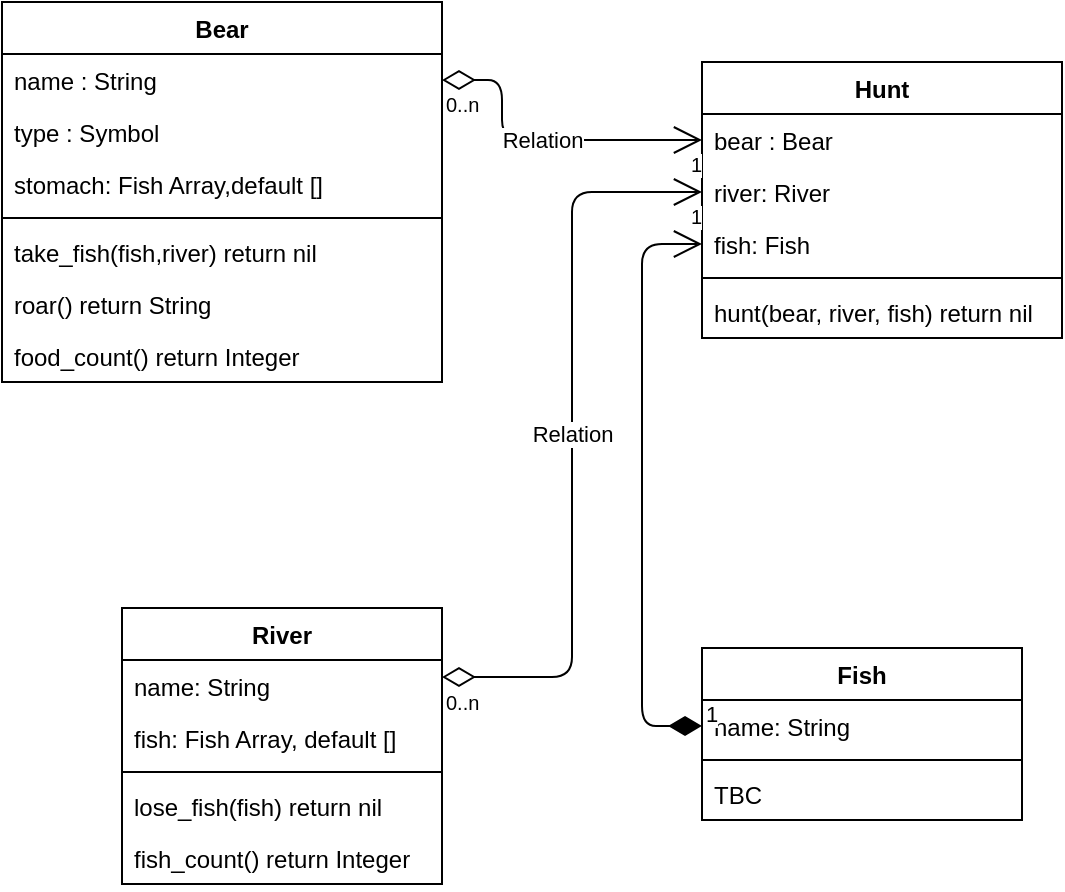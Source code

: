 <mxfile version="12.7.4" type="google"><diagram id="l1Y_FdXpWOkQfT1a9fV9" name="Page-1"><mxGraphModel dx="665" dy="411" grid="1" gridSize="10" guides="1" tooltips="1" connect="1" arrows="1" fold="1" page="1" pageScale="1" pageWidth="1169" pageHeight="826" math="0" shadow="0"><root><mxCell id="0"/><mxCell id="1" parent="0"/><mxCell id="WgeCMRWf0OUu-j9B3Y9I-1" value="Bear" style="swimlane;fontStyle=1;align=center;verticalAlign=top;childLayout=stackLayout;horizontal=1;startSize=26;horizontalStack=0;resizeParent=1;resizeParentMax=0;resizeLast=0;collapsible=1;marginBottom=0;fillColor=none;" vertex="1" parent="1"><mxGeometry x="40" y="110" width="220" height="190" as="geometry"/></mxCell><mxCell id="WgeCMRWf0OUu-j9B3Y9I-2" value="name : String" style="text;strokeColor=none;fillColor=none;align=left;verticalAlign=top;spacingLeft=4;spacingRight=4;overflow=hidden;rotatable=0;points=[[0,0.5],[1,0.5]];portConstraint=eastwest;" vertex="1" parent="WgeCMRWf0OUu-j9B3Y9I-1"><mxGeometry y="26" width="220" height="26" as="geometry"/></mxCell><mxCell id="WgeCMRWf0OUu-j9B3Y9I-8" value="type : Symbol " style="text;strokeColor=none;fillColor=none;align=left;verticalAlign=top;spacingLeft=4;spacingRight=4;overflow=hidden;rotatable=0;points=[[0,0.5],[1,0.5]];portConstraint=eastwest;" vertex="1" parent="WgeCMRWf0OUu-j9B3Y9I-1"><mxGeometry y="52" width="220" height="26" as="geometry"/></mxCell><mxCell id="WgeCMRWf0OUu-j9B3Y9I-5" value="stomach: Fish Array,default []" style="text;strokeColor=none;fillColor=none;align=left;verticalAlign=top;spacingLeft=4;spacingRight=4;overflow=hidden;rotatable=0;points=[[0,0.5],[1,0.5]];portConstraint=eastwest;" vertex="1" parent="WgeCMRWf0OUu-j9B3Y9I-1"><mxGeometry y="78" width="220" height="26" as="geometry"/></mxCell><mxCell id="WgeCMRWf0OUu-j9B3Y9I-3" value="" style="line;strokeWidth=1;fillColor=none;align=left;verticalAlign=middle;spacingTop=-1;spacingLeft=3;spacingRight=3;rotatable=0;labelPosition=right;points=[];portConstraint=eastwest;" vertex="1" parent="WgeCMRWf0OUu-j9B3Y9I-1"><mxGeometry y="104" width="220" height="8" as="geometry"/></mxCell><mxCell id="WgeCMRWf0OUu-j9B3Y9I-4" value="take_fish(fish,river) return nil" style="text;strokeColor=none;fillColor=none;align=left;verticalAlign=top;spacingLeft=4;spacingRight=4;overflow=hidden;rotatable=0;points=[[0,0.5],[1,0.5]];portConstraint=eastwest;" vertex="1" parent="WgeCMRWf0OUu-j9B3Y9I-1"><mxGeometry y="112" width="220" height="26" as="geometry"/></mxCell><mxCell id="WgeCMRWf0OUu-j9B3Y9I-6" value="roar() return String" style="text;strokeColor=none;fillColor=none;align=left;verticalAlign=top;spacingLeft=4;spacingRight=4;overflow=hidden;rotatable=0;points=[[0,0.5],[1,0.5]];portConstraint=eastwest;" vertex="1" parent="WgeCMRWf0OUu-j9B3Y9I-1"><mxGeometry y="138" width="220" height="26" as="geometry"/></mxCell><mxCell id="WgeCMRWf0OUu-j9B3Y9I-9" value="food_count() return Integer" style="text;strokeColor=none;fillColor=none;align=left;verticalAlign=top;spacingLeft=4;spacingRight=4;overflow=hidden;rotatable=0;points=[[0,0.5],[1,0.5]];portConstraint=eastwest;" vertex="1" parent="WgeCMRWf0OUu-j9B3Y9I-1"><mxGeometry y="164" width="220" height="26" as="geometry"/></mxCell><mxCell id="WgeCMRWf0OUu-j9B3Y9I-10" value="Fish" style="swimlane;fontStyle=1;align=center;verticalAlign=top;childLayout=stackLayout;horizontal=1;startSize=26;horizontalStack=0;resizeParent=1;resizeParentMax=0;resizeLast=0;collapsible=1;marginBottom=0;fillColor=none;" vertex="1" parent="1"><mxGeometry x="390" y="433" width="160" height="86" as="geometry"/></mxCell><mxCell id="WgeCMRWf0OUu-j9B3Y9I-11" value="name: String" style="text;strokeColor=none;fillColor=none;align=left;verticalAlign=top;spacingLeft=4;spacingRight=4;overflow=hidden;rotatable=0;points=[[0,0.5],[1,0.5]];portConstraint=eastwest;" vertex="1" parent="WgeCMRWf0OUu-j9B3Y9I-10"><mxGeometry y="26" width="160" height="26" as="geometry"/></mxCell><mxCell id="WgeCMRWf0OUu-j9B3Y9I-12" value="" style="line;strokeWidth=1;fillColor=none;align=left;verticalAlign=middle;spacingTop=-1;spacingLeft=3;spacingRight=3;rotatable=0;labelPosition=right;points=[];portConstraint=eastwest;" vertex="1" parent="WgeCMRWf0OUu-j9B3Y9I-10"><mxGeometry y="52" width="160" height="8" as="geometry"/></mxCell><mxCell id="WgeCMRWf0OUu-j9B3Y9I-13" value="TBC" style="text;strokeColor=none;fillColor=none;align=left;verticalAlign=top;spacingLeft=4;spacingRight=4;overflow=hidden;rotatable=0;points=[[0,0.5],[1,0.5]];portConstraint=eastwest;" vertex="1" parent="WgeCMRWf0OUu-j9B3Y9I-10"><mxGeometry y="60" width="160" height="26" as="geometry"/></mxCell><mxCell id="WgeCMRWf0OUu-j9B3Y9I-18" value="River" style="swimlane;fontStyle=1;align=center;verticalAlign=top;childLayout=stackLayout;horizontal=1;startSize=26;horizontalStack=0;resizeParent=1;resizeParentMax=0;resizeLast=0;collapsible=1;marginBottom=0;fillColor=none;" vertex="1" parent="1"><mxGeometry x="100" y="413" width="160" height="138" as="geometry"/></mxCell><mxCell id="WgeCMRWf0OUu-j9B3Y9I-19" value="name: String&#10;" style="text;strokeColor=none;fillColor=none;align=left;verticalAlign=top;spacingLeft=4;spacingRight=4;overflow=hidden;rotatable=0;points=[[0,0.5],[1,0.5]];portConstraint=eastwest;" vertex="1" parent="WgeCMRWf0OUu-j9B3Y9I-18"><mxGeometry y="26" width="160" height="26" as="geometry"/></mxCell><mxCell id="WgeCMRWf0OUu-j9B3Y9I-22" value="fish: Fish Array, default []" style="text;strokeColor=none;fillColor=none;align=left;verticalAlign=top;spacingLeft=4;spacingRight=4;overflow=hidden;rotatable=0;points=[[0,0.5],[1,0.5]];portConstraint=eastwest;" vertex="1" parent="WgeCMRWf0OUu-j9B3Y9I-18"><mxGeometry y="52" width="160" height="26" as="geometry"/></mxCell><mxCell id="WgeCMRWf0OUu-j9B3Y9I-20" value="" style="line;strokeWidth=1;fillColor=none;align=left;verticalAlign=middle;spacingTop=-1;spacingLeft=3;spacingRight=3;rotatable=0;labelPosition=right;points=[];portConstraint=eastwest;" vertex="1" parent="WgeCMRWf0OUu-j9B3Y9I-18"><mxGeometry y="78" width="160" height="8" as="geometry"/></mxCell><mxCell id="WgeCMRWf0OUu-j9B3Y9I-21" value="lose_fish(fish) return nil" style="text;strokeColor=none;fillColor=none;align=left;verticalAlign=top;spacingLeft=4;spacingRight=4;overflow=hidden;rotatable=0;points=[[0,0.5],[1,0.5]];portConstraint=eastwest;" vertex="1" parent="WgeCMRWf0OUu-j9B3Y9I-18"><mxGeometry y="86" width="160" height="26" as="geometry"/></mxCell><mxCell id="WgeCMRWf0OUu-j9B3Y9I-23" value="fish_count() return Integer" style="text;strokeColor=none;fillColor=none;align=left;verticalAlign=top;spacingLeft=4;spacingRight=4;overflow=hidden;rotatable=0;points=[[0,0.5],[1,0.5]];portConstraint=eastwest;" vertex="1" parent="WgeCMRWf0OUu-j9B3Y9I-18"><mxGeometry y="112" width="160" height="26" as="geometry"/></mxCell><mxCell id="WgeCMRWf0OUu-j9B3Y9I-24" value="Hunt" style="swimlane;fontStyle=1;align=center;verticalAlign=top;childLayout=stackLayout;horizontal=1;startSize=26;horizontalStack=0;resizeParent=1;resizeParentMax=0;resizeLast=0;collapsible=1;marginBottom=0;fillColor=none;" vertex="1" parent="1"><mxGeometry x="390" y="140" width="180" height="138" as="geometry"/></mxCell><mxCell id="WgeCMRWf0OUu-j9B3Y9I-25" value="bear : Bear" style="text;strokeColor=none;fillColor=none;align=left;verticalAlign=top;spacingLeft=4;spacingRight=4;overflow=hidden;rotatable=0;points=[[0,0.5],[1,0.5]];portConstraint=eastwest;" vertex="1" parent="WgeCMRWf0OUu-j9B3Y9I-24"><mxGeometry y="26" width="180" height="26" as="geometry"/></mxCell><mxCell id="WgeCMRWf0OUu-j9B3Y9I-28" value="river: River" style="text;strokeColor=none;fillColor=none;align=left;verticalAlign=top;spacingLeft=4;spacingRight=4;overflow=hidden;rotatable=0;points=[[0,0.5],[1,0.5]];portConstraint=eastwest;" vertex="1" parent="WgeCMRWf0OUu-j9B3Y9I-24"><mxGeometry y="52" width="180" height="26" as="geometry"/></mxCell><mxCell id="WgeCMRWf0OUu-j9B3Y9I-29" value="fish: Fish" style="text;strokeColor=none;fillColor=none;align=left;verticalAlign=top;spacingLeft=4;spacingRight=4;overflow=hidden;rotatable=0;points=[[0,0.5],[1,0.5]];portConstraint=eastwest;" vertex="1" parent="WgeCMRWf0OUu-j9B3Y9I-24"><mxGeometry y="78" width="180" height="26" as="geometry"/></mxCell><mxCell id="WgeCMRWf0OUu-j9B3Y9I-26" value="" style="line;strokeWidth=1;fillColor=none;align=left;verticalAlign=middle;spacingTop=-1;spacingLeft=3;spacingRight=3;rotatable=0;labelPosition=right;points=[];portConstraint=eastwest;" vertex="1" parent="WgeCMRWf0OUu-j9B3Y9I-24"><mxGeometry y="104" width="180" height="8" as="geometry"/></mxCell><mxCell id="WgeCMRWf0OUu-j9B3Y9I-27" value="hunt(bear, river, fish) return nil" style="text;strokeColor=none;fillColor=none;align=left;verticalAlign=top;spacingLeft=4;spacingRight=4;overflow=hidden;rotatable=0;points=[[0,0.5],[1,0.5]];portConstraint=eastwest;" vertex="1" parent="WgeCMRWf0OUu-j9B3Y9I-24"><mxGeometry y="112" width="180" height="26" as="geometry"/></mxCell><mxCell id="WgeCMRWf0OUu-j9B3Y9I-30" value="Relation" style="endArrow=open;html=1;endSize=12;startArrow=diamondThin;startSize=14;startFill=0;edgeStyle=orthogonalEdgeStyle;exitX=1;exitY=0.5;exitDx=0;exitDy=0;entryX=0;entryY=0.5;entryDx=0;entryDy=0;" edge="1" parent="1" source="WgeCMRWf0OUu-j9B3Y9I-2" target="WgeCMRWf0OUu-j9B3Y9I-25"><mxGeometry relative="1" as="geometry"><mxPoint x="260" y="300" as="sourcePoint"/><mxPoint x="420" y="300" as="targetPoint"/><Array as="points"><mxPoint x="290" y="179"/></Array></mxGeometry></mxCell><mxCell id="WgeCMRWf0OUu-j9B3Y9I-31" value="0..n" style="resizable=0;html=1;align=left;verticalAlign=top;labelBackgroundColor=#ffffff;fontSize=10;" connectable="0" vertex="1" parent="WgeCMRWf0OUu-j9B3Y9I-30"><mxGeometry x="-1" relative="1" as="geometry"/></mxCell><mxCell id="WgeCMRWf0OUu-j9B3Y9I-32" value="1" style="resizable=0;html=1;align=right;verticalAlign=top;labelBackgroundColor=#ffffff;fontSize=10;" connectable="0" vertex="1" parent="WgeCMRWf0OUu-j9B3Y9I-30"><mxGeometry x="1" relative="1" as="geometry"/></mxCell><mxCell id="WgeCMRWf0OUu-j9B3Y9I-33" value="1" style="endArrow=open;html=1;endSize=12;startArrow=diamondThin;startSize=14;startFill=1;edgeStyle=orthogonalEdgeStyle;align=left;verticalAlign=bottom;exitX=0;exitY=0.5;exitDx=0;exitDy=0;entryX=0;entryY=0.5;entryDx=0;entryDy=0;" edge="1" parent="1" source="WgeCMRWf0OUu-j9B3Y9I-11" target="WgeCMRWf0OUu-j9B3Y9I-29"><mxGeometry x="-1" y="3" relative="1" as="geometry"><mxPoint x="260" y="320" as="sourcePoint"/><mxPoint x="420" y="320" as="targetPoint"/><Array as="points"><mxPoint x="360" y="472"/><mxPoint x="360" y="231"/></Array></mxGeometry></mxCell><mxCell id="WgeCMRWf0OUu-j9B3Y9I-34" value="Relation" style="endArrow=open;html=1;endSize=12;startArrow=diamondThin;startSize=14;startFill=0;edgeStyle=orthogonalEdgeStyle;exitX=1;exitY=0.25;exitDx=0;exitDy=0;entryX=0;entryY=0.5;entryDx=0;entryDy=0;" edge="1" parent="1" source="WgeCMRWf0OUu-j9B3Y9I-18" target="WgeCMRWf0OUu-j9B3Y9I-28"><mxGeometry relative="1" as="geometry"><mxPoint x="260" y="360" as="sourcePoint"/><mxPoint x="420" y="360" as="targetPoint"/></mxGeometry></mxCell><mxCell id="WgeCMRWf0OUu-j9B3Y9I-35" value="0..n" style="resizable=0;html=1;align=left;verticalAlign=top;labelBackgroundColor=#ffffff;fontSize=10;" connectable="0" vertex="1" parent="WgeCMRWf0OUu-j9B3Y9I-34"><mxGeometry x="-1" relative="1" as="geometry"/></mxCell><mxCell id="WgeCMRWf0OUu-j9B3Y9I-36" value="1" style="resizable=0;html=1;align=right;verticalAlign=top;labelBackgroundColor=#ffffff;fontSize=10;" connectable="0" vertex="1" parent="WgeCMRWf0OUu-j9B3Y9I-34"><mxGeometry x="1" relative="1" as="geometry"/></mxCell></root></mxGraphModel></diagram></mxfile>